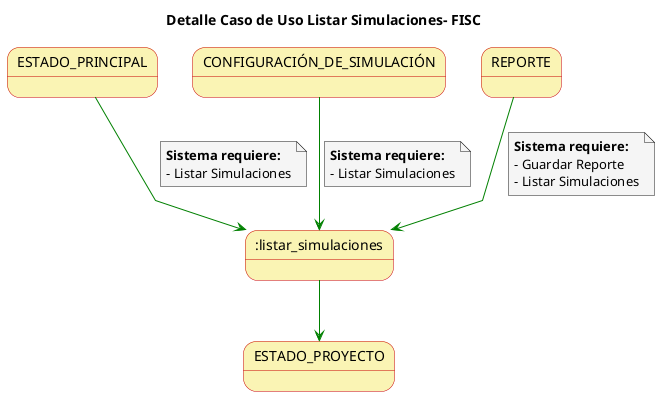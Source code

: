 @startuml

skinparam state {
  BackgroundColor #faf4b4
  BorderColor #c90000
}

skinparam note {
  BackgroundColor #f5f5f5
}

skinparam linetype polyline

title Detalle Caso de Uso Listar Simulaciones- FISC

ESTADO_PRINCIPAL-[#green]-> :listar_simulaciones
note on link
  **Sistema requiere:**
  - Listar Simulaciones
end note
CONFIGURACIÓN_DE_SIMULACIÓN-[#green]-> :listar_simulaciones
note on link
  **Sistema requiere:**
  - Listar Simulaciones
end note
REPORTE-[#green]-> :listar_simulaciones
note on link
  **Sistema requiere:**
  - Guardar Reporte
  - Listar Simulaciones
end note

:listar_simulaciones-[#green]-> ESTADO_PROYECTO

@enduml